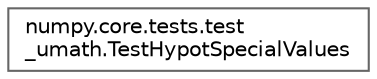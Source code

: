 digraph "Graphical Class Hierarchy"
{
 // LATEX_PDF_SIZE
  bgcolor="transparent";
  edge [fontname=Helvetica,fontsize=10,labelfontname=Helvetica,labelfontsize=10];
  node [fontname=Helvetica,fontsize=10,shape=box,height=0.2,width=0.4];
  rankdir="LR";
  Node0 [id="Node000000",label="numpy.core.tests.test\l_umath.TestHypotSpecialValues",height=0.2,width=0.4,color="grey40", fillcolor="white", style="filled",URL="$d0/dd9/classnumpy_1_1core_1_1tests_1_1test__umath_1_1TestHypotSpecialValues.html",tooltip=" "];
}

